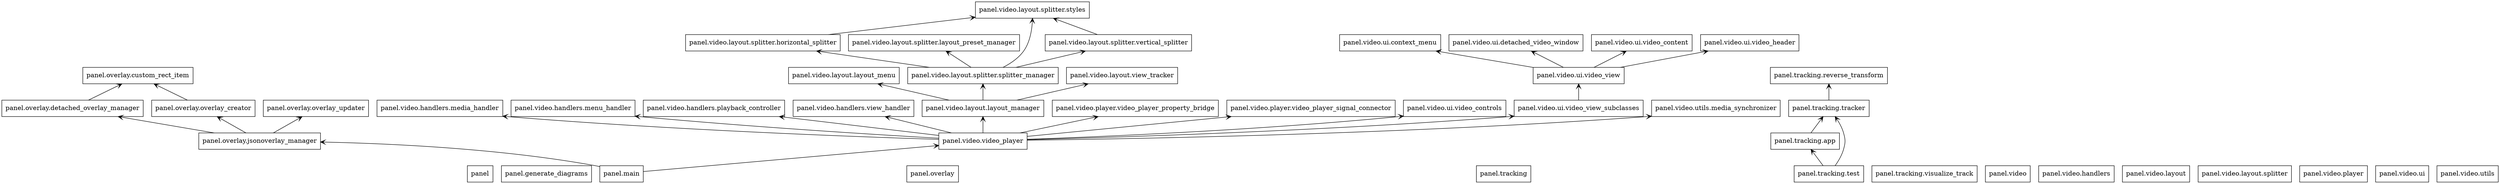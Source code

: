 digraph "packages_panel" {
rankdir=BT
charset="utf-8"
"panel" [color="black", label=<panel>, shape="box", style="solid"];
"panel.generate_diagrams" [color="black", label=<panel.generate_diagrams>, shape="box", style="solid"];
"panel.main" [color="black", label=<panel.main>, shape="box", style="solid"];
"panel.overlay" [color="black", label=<panel.overlay>, shape="box", style="solid"];
"panel.overlay.custom_rect_item" [color="black", label=<panel.overlay.custom_rect_item>, shape="box", style="solid"];
"panel.overlay.detached_overlay_manager" [color="black", label=<panel.overlay.detached_overlay_manager>, shape="box", style="solid"];
"panel.overlay.jsonoverlay_manager" [color="black", label=<panel.overlay.jsonoverlay_manager>, shape="box", style="solid"];
"panel.overlay.overlay_creator" [color="black", label=<panel.overlay.overlay_creator>, shape="box", style="solid"];
"panel.overlay.overlay_updater" [color="black", label=<panel.overlay.overlay_updater>, shape="box", style="solid"];
"panel.tracking" [color="black", label=<panel.tracking>, shape="box", style="solid"];
"panel.tracking.app" [color="black", label=<panel.tracking.app>, shape="box", style="solid"];
"panel.tracking.reverse_transform" [color="black", label=<panel.tracking.reverse_transform>, shape="box", style="solid"];
"panel.tracking.test" [color="black", label=<panel.tracking.test>, shape="box", style="solid"];
"panel.tracking.tracker" [color="black", label=<panel.tracking.tracker>, shape="box", style="solid"];
"panel.tracking.visualize_track" [color="black", label=<panel.tracking.visualize_track>, shape="box", style="solid"];
"panel.video" [color="black", label=<panel.video>, shape="box", style="solid"];
"panel.video.handlers" [color="black", label=<panel.video.handlers>, shape="box", style="solid"];
"panel.video.handlers.media_handler" [color="black", label=<panel.video.handlers.media_handler>, shape="box", style="solid"];
"panel.video.handlers.menu_handler" [color="black", label=<panel.video.handlers.menu_handler>, shape="box", style="solid"];
"panel.video.handlers.playback_controller" [color="black", label=<panel.video.handlers.playback_controller>, shape="box", style="solid"];
"panel.video.handlers.view_handler" [color="black", label=<panel.video.handlers.view_handler>, shape="box", style="solid"];
"panel.video.layout" [color="black", label=<panel.video.layout>, shape="box", style="solid"];
"panel.video.layout.layout_manager" [color="black", label=<panel.video.layout.layout_manager>, shape="box", style="solid"];
"panel.video.layout.layout_menu" [color="black", label=<panel.video.layout.layout_menu>, shape="box", style="solid"];
"panel.video.layout.splitter" [color="black", label=<panel.video.layout.splitter>, shape="box", style="solid"];
"panel.video.layout.splitter.horizontal_splitter" [color="black", label=<panel.video.layout.splitter.horizontal_splitter>, shape="box", style="solid"];
"panel.video.layout.splitter.layout_preset_manager" [color="black", label=<panel.video.layout.splitter.layout_preset_manager>, shape="box", style="solid"];
"panel.video.layout.splitter.splitter_manager" [color="black", label=<panel.video.layout.splitter.splitter_manager>, shape="box", style="solid"];
"panel.video.layout.splitter.styles" [color="black", label=<panel.video.layout.splitter.styles>, shape="box", style="solid"];
"panel.video.layout.splitter.vertical_splitter" [color="black", label=<panel.video.layout.splitter.vertical_splitter>, shape="box", style="solid"];
"panel.video.layout.view_tracker" [color="black", label=<panel.video.layout.view_tracker>, shape="box", style="solid"];
"panel.video.player" [color="black", label=<panel.video.player>, shape="box", style="solid"];
"panel.video.player.video_player_property_bridge" [color="black", label=<panel.video.player.video_player_property_bridge>, shape="box", style="solid"];
"panel.video.player.video_player_signal_connector" [color="black", label=<panel.video.player.video_player_signal_connector>, shape="box", style="solid"];
"panel.video.ui" [color="black", label=<panel.video.ui>, shape="box", style="solid"];
"panel.video.ui.context_menu" [color="black", label=<panel.video.ui.context_menu>, shape="box", style="solid"];
"panel.video.ui.detached_video_window" [color="black", label=<panel.video.ui.detached_video_window>, shape="box", style="solid"];
"panel.video.ui.video_content" [color="black", label=<panel.video.ui.video_content>, shape="box", style="solid"];
"panel.video.ui.video_controls" [color="black", label=<panel.video.ui.video_controls>, shape="box", style="solid"];
"panel.video.ui.video_header" [color="black", label=<panel.video.ui.video_header>, shape="box", style="solid"];
"panel.video.ui.video_view" [color="black", label=<panel.video.ui.video_view>, shape="box", style="solid"];
"panel.video.ui.video_view_subclasses" [color="black", label=<panel.video.ui.video_view_subclasses>, shape="box", style="solid"];
"panel.video.utils" [color="black", label=<panel.video.utils>, shape="box", style="solid"];
"panel.video.utils.media_synchronizer" [color="black", label=<panel.video.utils.media_synchronizer>, shape="box", style="solid"];
"panel.video.video_player" [color="black", label=<panel.video.video_player>, shape="box", style="solid"];
"panel.main" -> "panel.overlay.jsonoverlay_manager" [arrowhead="open", arrowtail="none"];
"panel.main" -> "panel.video.video_player" [arrowhead="open", arrowtail="none"];
"panel.overlay.detached_overlay_manager" -> "panel.overlay.custom_rect_item" [arrowhead="open", arrowtail="none"];
"panel.overlay.jsonoverlay_manager" -> "panel.overlay.detached_overlay_manager" [arrowhead="open", arrowtail="none"];
"panel.overlay.jsonoverlay_manager" -> "panel.overlay.overlay_creator" [arrowhead="open", arrowtail="none"];
"panel.overlay.jsonoverlay_manager" -> "panel.overlay.overlay_updater" [arrowhead="open", arrowtail="none"];
"panel.overlay.overlay_creator" -> "panel.overlay.custom_rect_item" [arrowhead="open", arrowtail="none"];
"panel.tracking.app" -> "panel.tracking.tracker" [arrowhead="open", arrowtail="none"];
"panel.tracking.test" -> "panel.tracking.app" [arrowhead="open", arrowtail="none"];
"panel.tracking.test" -> "panel.tracking.tracker" [arrowhead="open", arrowtail="none"];
"panel.tracking.tracker" -> "panel.tracking.reverse_transform" [arrowhead="open", arrowtail="none"];
"panel.video.layout.layout_manager" -> "panel.video.layout.layout_menu" [arrowhead="open", arrowtail="none"];
"panel.video.layout.layout_manager" -> "panel.video.layout.splitter.splitter_manager" [arrowhead="open", arrowtail="none"];
"panel.video.layout.layout_manager" -> "panel.video.layout.view_tracker" [arrowhead="open", arrowtail="none"];
"panel.video.layout.splitter.horizontal_splitter" -> "panel.video.layout.splitter.styles" [arrowhead="open", arrowtail="none"];
"panel.video.layout.splitter.splitter_manager" -> "panel.video.layout.splitter.horizontal_splitter" [arrowhead="open", arrowtail="none"];
"panel.video.layout.splitter.splitter_manager" -> "panel.video.layout.splitter.layout_preset_manager" [arrowhead="open", arrowtail="none"];
"panel.video.layout.splitter.splitter_manager" -> "panel.video.layout.splitter.styles" [arrowhead="open", arrowtail="none"];
"panel.video.layout.splitter.splitter_manager" -> "panel.video.layout.splitter.vertical_splitter" [arrowhead="open", arrowtail="none"];
"panel.video.layout.splitter.vertical_splitter" -> "panel.video.layout.splitter.styles" [arrowhead="open", arrowtail="none"];
"panel.video.ui.video_view" -> "panel.video.ui.context_menu" [arrowhead="open", arrowtail="none"];
"panel.video.ui.video_view" -> "panel.video.ui.detached_video_window" [arrowhead="open", arrowtail="none"];
"panel.video.ui.video_view" -> "panel.video.ui.video_content" [arrowhead="open", arrowtail="none"];
"panel.video.ui.video_view" -> "panel.video.ui.video_header" [arrowhead="open", arrowtail="none"];
"panel.video.ui.video_view_subclasses" -> "panel.video.ui.video_view" [arrowhead="open", arrowtail="none"];
"panel.video.video_player" -> "panel.video.handlers.media_handler" [arrowhead="open", arrowtail="none"];
"panel.video.video_player" -> "panel.video.handlers.menu_handler" [arrowhead="open", arrowtail="none"];
"panel.video.video_player" -> "panel.video.handlers.playback_controller" [arrowhead="open", arrowtail="none"];
"panel.video.video_player" -> "panel.video.handlers.view_handler" [arrowhead="open", arrowtail="none"];
"panel.video.video_player" -> "panel.video.layout.layout_manager" [arrowhead="open", arrowtail="none"];
"panel.video.video_player" -> "panel.video.player.video_player_property_bridge" [arrowhead="open", arrowtail="none"];
"panel.video.video_player" -> "panel.video.player.video_player_signal_connector" [arrowhead="open", arrowtail="none"];
"panel.video.video_player" -> "panel.video.ui.video_controls" [arrowhead="open", arrowtail="none"];
"panel.video.video_player" -> "panel.video.ui.video_view_subclasses" [arrowhead="open", arrowtail="none"];
"panel.video.video_player" -> "panel.video.utils.media_synchronizer" [arrowhead="open", arrowtail="none"];
}
